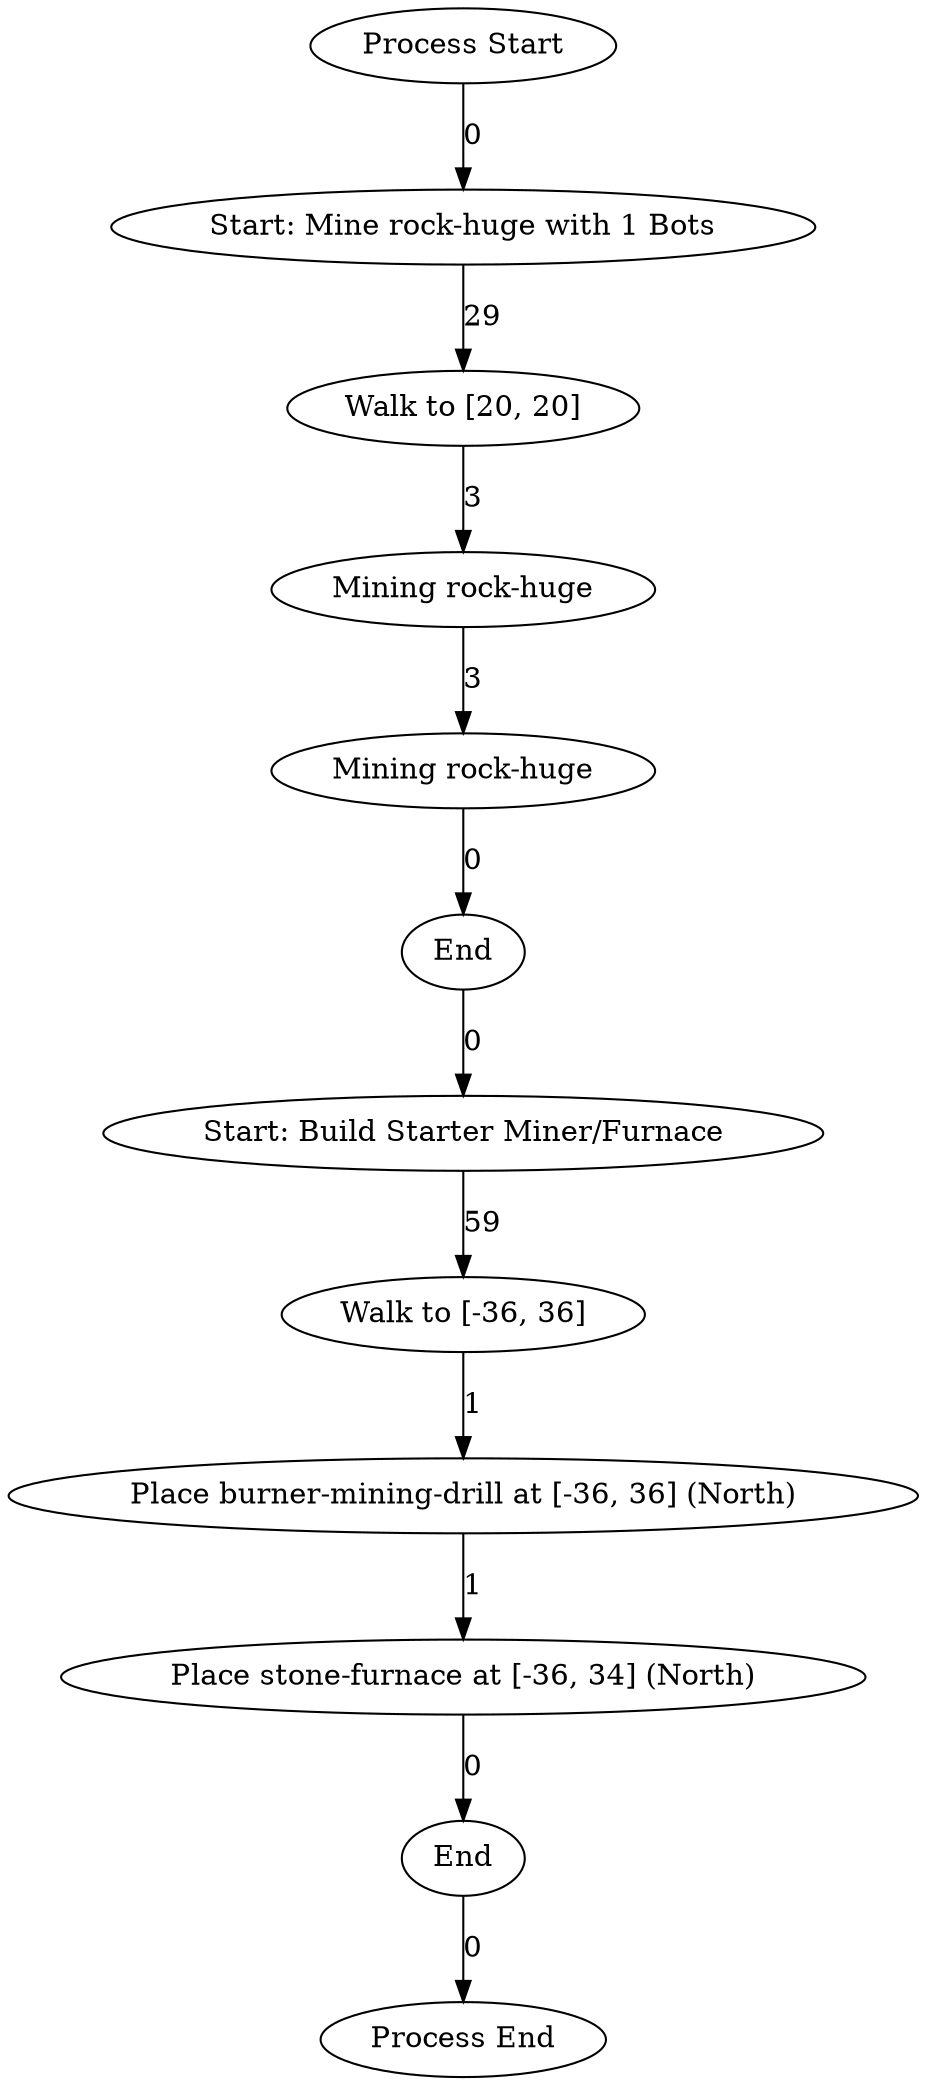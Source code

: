 digraph {
    0 [ label = "Process Start" ]
    1 [ label = "Process End" ]
    2 [ label = "Start: Mine rock-huge with 1 Bots" ]
    3 [ label = "Walk to [20, 20]" ]
    4 [ label = "Mining rock-huge" ]
    5 [ label = "Mining rock-huge" ]
    6 [ label = "End" ]
    7 [ label = "Start: Build Starter Miner/Furnace" ]
    8 [ label = "Walk to [-36, 36]" ]
    9 [ label = "Place burner-mining-drill at [-36, 36] (North)" ]
    10 [ label = "Place stone-furnace at [-36, 34] (North)" ]
    11 [ label = "End" ]
    0 -> 2 [ label = "0" ]
    2 -> 3 [ label = "29" ]
    3 -> 4 [ label = "3" ]
    4 -> 5 [ label = "3" ]
    5 -> 6 [ label = "0" ]
    6 -> 7 [ label = "0" ]
    7 -> 8 [ label = "59" ]
    8 -> 9 [ label = "1" ]
    9 -> 10 [ label = "1" ]
    10 -> 11 [ label = "0" ]
    11 -> 1 [ label = "0" ]
}
